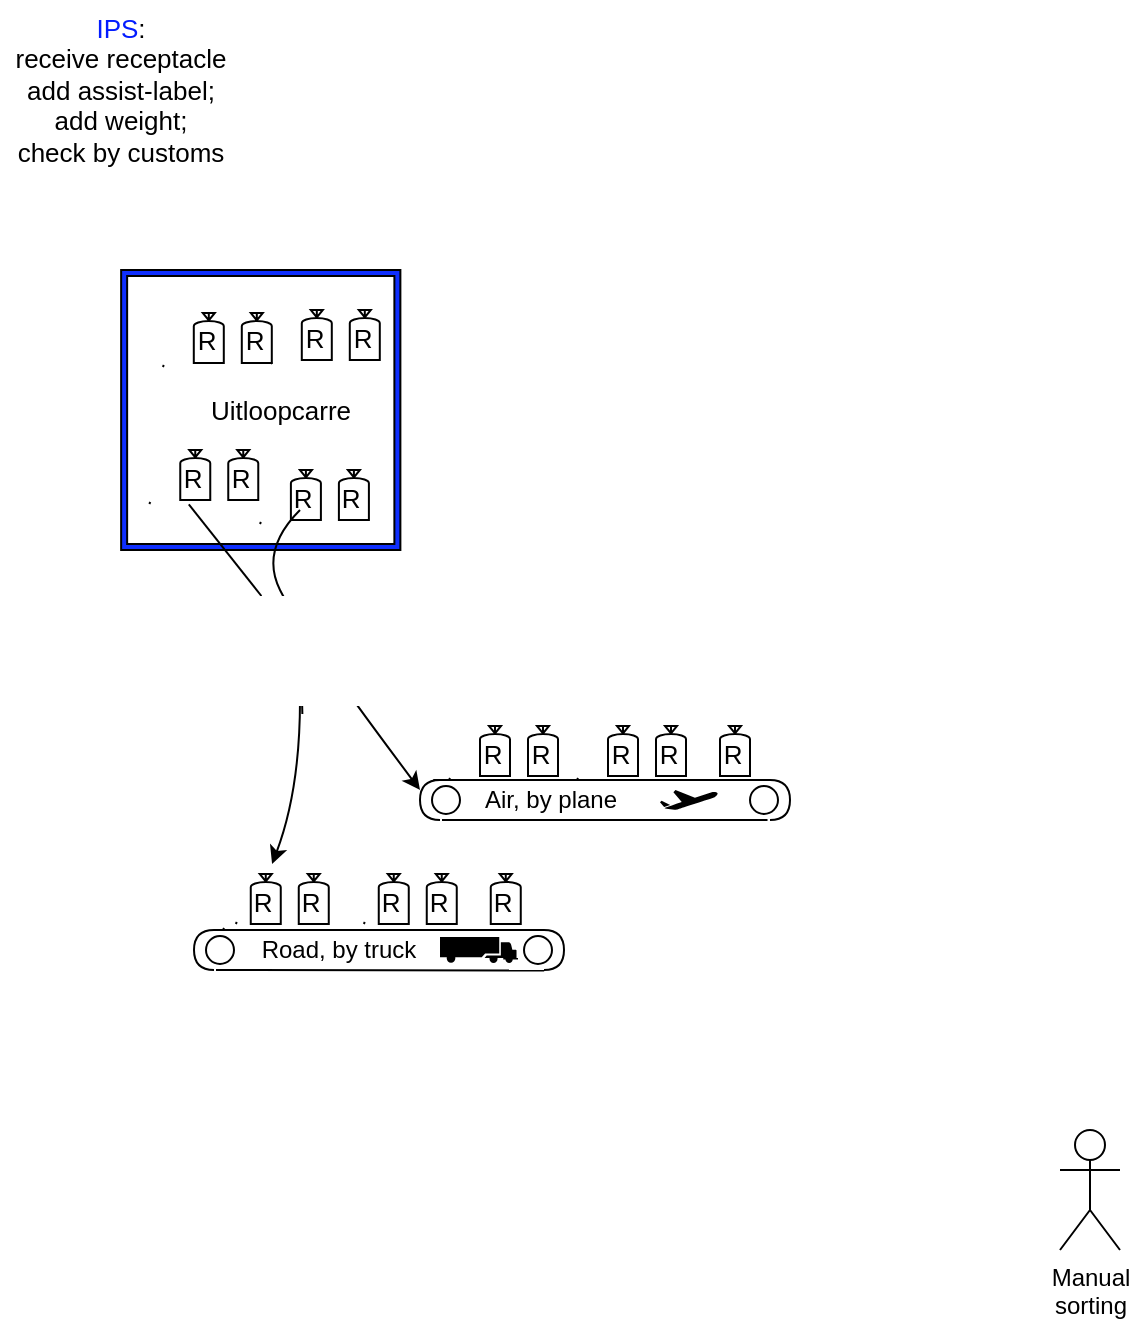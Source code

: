 <mxfile version="16.6.5" type="github">
  <diagram id="N1p5Ko9E5xIgINEbjYPs" name="Page-1">
    <mxGraphModel dx="789" dy="1033" grid="1" gridSize="10" guides="1" tooltips="1" connect="1" arrows="1" fold="1" page="1" pageScale="1" pageWidth="827" pageHeight="1169" math="0" shadow="0">
      <root>
        <mxCell id="0" />
        <mxCell id="1" parent="0" />
        <mxCell id="KkvujRTfWo5065GrqcyY-1" value="&lt;div&gt;Manual&lt;/div&gt;&lt;div&gt;sorting&lt;/div&gt;" style="shape=umlActor;verticalLabelPosition=bottom;verticalAlign=top;html=1;" vertex="1" parent="1">
          <mxGeometry x="560" y="750" width="30" height="60" as="geometry" />
        </mxCell>
        <mxCell id="KkvujRTfWo5065GrqcyY-20" value="" style="group" vertex="1" connectable="0" parent="1">
          <mxGeometry x="240" y="574" width="185" height="21" as="geometry" />
        </mxCell>
        <mxCell id="KkvujRTfWo5065GrqcyY-2" value="" style="shape=providedRequiredInterface;html=1;verticalLabelPosition=bottom;sketch=0;" vertex="1" parent="KkvujRTfWo5065GrqcyY-20">
          <mxGeometry x="165" y="1" width="20" height="20" as="geometry" />
        </mxCell>
        <mxCell id="KkvujRTfWo5065GrqcyY-4" value="" style="endArrow=none;html=1;rounded=0;startArrow=none;exitX=0.669;exitY=1;exitDx=0;exitDy=0;exitPerimeter=0;" edge="1" parent="KkvujRTfWo5065GrqcyY-20" source="KkvujRTfWo5065GrqcyY-3">
          <mxGeometry relative="1" as="geometry">
            <mxPoint x="15" as="sourcePoint" />
            <mxPoint x="175" y="1" as="targetPoint" />
          </mxGeometry>
        </mxCell>
        <mxCell id="KkvujRTfWo5065GrqcyY-3" value="" style="shape=providedRequiredInterface;html=1;verticalLabelPosition=bottom;sketch=0;rotation=-180;" vertex="1" parent="KkvujRTfWo5065GrqcyY-20">
          <mxGeometry y="1" width="20" height="20" as="geometry" />
        </mxCell>
        <mxCell id="KkvujRTfWo5065GrqcyY-5" value="" style="endArrow=none;html=1;rounded=0;" edge="1" parent="KkvujRTfWo5065GrqcyY-20" target="KkvujRTfWo5065GrqcyY-3">
          <mxGeometry relative="1" as="geometry">
            <mxPoint x="15" as="sourcePoint" />
            <mxPoint x="175" as="targetPoint" />
          </mxGeometry>
        </mxCell>
        <mxCell id="KkvujRTfWo5065GrqcyY-6" value="" style="endArrow=none;html=1;rounded=0;startArrow=none;exitX=0.45;exitY=0;exitDx=0;exitDy=0;exitPerimeter=0;entryX=0.438;entryY=1;entryDx=0;entryDy=0;entryPerimeter=0;" edge="1" parent="KkvujRTfWo5065GrqcyY-20" source="KkvujRTfWo5065GrqcyY-3" target="KkvujRTfWo5065GrqcyY-2">
          <mxGeometry relative="1" as="geometry">
            <mxPoint x="25" y="76" as="sourcePoint" />
            <mxPoint x="165" y="21" as="targetPoint" />
          </mxGeometry>
        </mxCell>
        <mxCell id="KkvujRTfWo5065GrqcyY-21" value="Air, by plane" style="text;html=1;align=center;verticalAlign=middle;resizable=0;points=[];autosize=1;strokeColor=none;fillColor=none;" vertex="1" parent="KkvujRTfWo5065GrqcyY-20">
          <mxGeometry x="25" y="1" width="80" height="20" as="geometry" />
        </mxCell>
        <mxCell id="KkvujRTfWo5065GrqcyY-25" value="" style="shape=mxgraph.signs.transportation.airplane_1;html=1;pointerEvents=1;fillColor=#000000;strokeColor=none;verticalLabelPosition=bottom;verticalAlign=top;align=center;" vertex="1" parent="KkvujRTfWo5065GrqcyY-20">
          <mxGeometry x="120" y="6" width="29" height="10" as="geometry" />
        </mxCell>
        <mxCell id="KkvujRTfWo5065GrqcyY-23" value="" style="group" vertex="1" connectable="0" parent="1">
          <mxGeometry x="127" y="649" width="185" height="21" as="geometry" />
        </mxCell>
        <mxCell id="KkvujRTfWo5065GrqcyY-13" value="" style="shape=providedRequiredInterface;html=1;verticalLabelPosition=bottom;sketch=0;" vertex="1" parent="KkvujRTfWo5065GrqcyY-23">
          <mxGeometry x="165" y="1" width="20" height="20" as="geometry" />
        </mxCell>
        <mxCell id="KkvujRTfWo5065GrqcyY-14" value="" style="endArrow=none;html=1;rounded=0;startArrow=none;" edge="1" parent="KkvujRTfWo5065GrqcyY-23">
          <mxGeometry relative="1" as="geometry">
            <mxPoint x="10" y="1" as="sourcePoint" />
            <mxPoint x="175" y="1" as="targetPoint" />
          </mxGeometry>
        </mxCell>
        <mxCell id="KkvujRTfWo5065GrqcyY-15" value="" style="shape=providedRequiredInterface;html=1;verticalLabelPosition=bottom;sketch=0;rotation=-180;" vertex="1" parent="KkvujRTfWo5065GrqcyY-23">
          <mxGeometry y="1" width="20" height="20" as="geometry" />
        </mxCell>
        <mxCell id="KkvujRTfWo5065GrqcyY-16" value="" style="endArrow=none;html=1;rounded=0;" edge="1" parent="KkvujRTfWo5065GrqcyY-23" target="KkvujRTfWo5065GrqcyY-15">
          <mxGeometry relative="1" as="geometry">
            <mxPoint x="15" as="sourcePoint" />
            <mxPoint x="175" as="targetPoint" />
          </mxGeometry>
        </mxCell>
        <mxCell id="KkvujRTfWo5065GrqcyY-17" value="" style="endArrow=none;html=1;rounded=0;startArrow=none;exitX=0.45;exitY=0;exitDx=0;exitDy=0;exitPerimeter=0;entryX=0.505;entryY=1.012;entryDx=0;entryDy=0;entryPerimeter=0;" edge="1" parent="KkvujRTfWo5065GrqcyY-23" source="KkvujRTfWo5065GrqcyY-15" target="KkvujRTfWo5065GrqcyY-13">
          <mxGeometry relative="1" as="geometry">
            <mxPoint x="25" y="76" as="sourcePoint" />
            <mxPoint x="189" y="76" as="targetPoint" />
          </mxGeometry>
        </mxCell>
        <mxCell id="KkvujRTfWo5065GrqcyY-27" value="" style="shape=mxgraph.signs.transportation.truck_4;html=1;pointerEvents=1;fillColor=#000000;strokeColor=none;verticalLabelPosition=bottom;verticalAlign=top;align=center;flipH=1;" vertex="1" parent="KkvujRTfWo5065GrqcyY-23">
          <mxGeometry x="123" y="4.5" width="39" height="13" as="geometry" />
        </mxCell>
        <mxCell id="KkvujRTfWo5065GrqcyY-24" value="Road, by truck" style="text;html=1;align=center;verticalAlign=middle;resizable=0;points=[];autosize=1;strokeColor=none;fillColor=none;" vertex="1" parent="1">
          <mxGeometry x="154" y="650" width="90" height="20" as="geometry" />
        </mxCell>
        <mxCell id="KkvujRTfWo5065GrqcyY-31" value="" style="group" vertex="1" connectable="0" parent="1">
          <mxGeometry x="260" y="538" width="30" height="35" as="geometry" />
        </mxCell>
        <mxCell id="KkvujRTfWo5065GrqcyY-29" value="" style="shape=mxgraph.pid.vessels.bag;html=1;pointerEvents=1;align=center;verticalLabelPosition=bottom;verticalAlign=top;dashed=0;" vertex="1" parent="KkvujRTfWo5065GrqcyY-31">
          <mxGeometry x="10" y="10" width="15" height="25" as="geometry" />
        </mxCell>
        <mxCell id="KkvujRTfWo5065GrqcyY-30" value="R" style="text;html=1;align=center;verticalAlign=middle;resizable=0;points=[];autosize=1;strokeColor=none;fillColor=none;fontSize=13;spacingTop=7;spacingLeft=2;" vertex="1" parent="KkvujRTfWo5065GrqcyY-31">
          <mxGeometry y="5" width="30" height="30" as="geometry" />
        </mxCell>
        <mxCell id="KkvujRTfWo5065GrqcyY-32" value="" style="group" vertex="1" connectable="0" parent="1">
          <mxGeometry x="284" y="538" width="30" height="35" as="geometry" />
        </mxCell>
        <mxCell id="KkvujRTfWo5065GrqcyY-33" value="" style="shape=mxgraph.pid.vessels.bag;html=1;pointerEvents=1;align=center;verticalLabelPosition=bottom;verticalAlign=top;dashed=0;" vertex="1" parent="KkvujRTfWo5065GrqcyY-32">
          <mxGeometry x="10" y="10" width="15" height="25" as="geometry" />
        </mxCell>
        <mxCell id="KkvujRTfWo5065GrqcyY-34" value="R" style="text;html=1;align=center;verticalAlign=middle;resizable=0;points=[];autosize=1;strokeColor=none;fillColor=none;fontSize=13;spacingTop=7;spacingLeft=2;" vertex="1" parent="KkvujRTfWo5065GrqcyY-32">
          <mxGeometry y="5" width="30" height="30" as="geometry" />
        </mxCell>
        <mxCell id="KkvujRTfWo5065GrqcyY-35" value="" style="endArrow=none;html=1;rounded=0;" edge="1" parent="1">
          <mxGeometry relative="1" as="geometry">
            <mxPoint x="319" y="574" as="sourcePoint" />
            <mxPoint x="318.545" y="575" as="targetPoint" />
          </mxGeometry>
        </mxCell>
        <mxCell id="KkvujRTfWo5065GrqcyY-36" value="" style="group" vertex="1" connectable="0" parent="1">
          <mxGeometry x="324" y="538" width="30" height="35" as="geometry" />
        </mxCell>
        <mxCell id="KkvujRTfWo5065GrqcyY-37" value="" style="shape=mxgraph.pid.vessels.bag;html=1;pointerEvents=1;align=center;verticalLabelPosition=bottom;verticalAlign=top;dashed=0;" vertex="1" parent="KkvujRTfWo5065GrqcyY-36">
          <mxGeometry x="10" y="10" width="15" height="25" as="geometry" />
        </mxCell>
        <mxCell id="KkvujRTfWo5065GrqcyY-38" value="R" style="text;html=1;align=center;verticalAlign=middle;resizable=0;points=[];autosize=1;strokeColor=none;fillColor=none;fontSize=13;spacingTop=7;spacingLeft=2;" vertex="1" parent="KkvujRTfWo5065GrqcyY-36">
          <mxGeometry y="5" width="30" height="30" as="geometry" />
        </mxCell>
        <mxCell id="KkvujRTfWo5065GrqcyY-39" value="" style="group" vertex="1" connectable="0" parent="1">
          <mxGeometry x="348" y="538" width="30" height="35" as="geometry" />
        </mxCell>
        <mxCell id="KkvujRTfWo5065GrqcyY-40" value="" style="shape=mxgraph.pid.vessels.bag;html=1;pointerEvents=1;align=center;verticalLabelPosition=bottom;verticalAlign=top;dashed=0;" vertex="1" parent="KkvujRTfWo5065GrqcyY-39">
          <mxGeometry x="10" y="10" width="15" height="25" as="geometry" />
        </mxCell>
        <mxCell id="KkvujRTfWo5065GrqcyY-41" value="R" style="text;html=1;align=center;verticalAlign=middle;resizable=0;points=[];autosize=1;strokeColor=none;fillColor=none;fontSize=13;spacingTop=7;spacingLeft=2;" vertex="1" parent="KkvujRTfWo5065GrqcyY-39">
          <mxGeometry y="5" width="30" height="30" as="geometry" />
        </mxCell>
        <mxCell id="KkvujRTfWo5065GrqcyY-42" value="" style="group" vertex="1" connectable="0" parent="1">
          <mxGeometry x="380" y="538" width="30" height="35" as="geometry" />
        </mxCell>
        <mxCell id="KkvujRTfWo5065GrqcyY-43" value="" style="shape=mxgraph.pid.vessels.bag;html=1;pointerEvents=1;align=center;verticalLabelPosition=bottom;verticalAlign=top;dashed=0;" vertex="1" parent="KkvujRTfWo5065GrqcyY-42">
          <mxGeometry x="10" y="10" width="15" height="25" as="geometry" />
        </mxCell>
        <mxCell id="KkvujRTfWo5065GrqcyY-44" value="R" style="text;html=1;align=center;verticalAlign=middle;resizable=0;points=[];autosize=1;strokeColor=none;fillColor=none;fontSize=13;spacingTop=7;spacingLeft=2;" vertex="1" parent="KkvujRTfWo5065GrqcyY-42">
          <mxGeometry y="5" width="30" height="30" as="geometry" />
        </mxCell>
        <mxCell id="KkvujRTfWo5065GrqcyY-46" value="" style="endArrow=none;html=1;rounded=0;" edge="1" parent="1">
          <mxGeometry relative="1" as="geometry">
            <mxPoint x="148.38" y="646" as="sourcePoint" />
            <mxPoint x="147.925" y="647" as="targetPoint" />
          </mxGeometry>
        </mxCell>
        <mxCell id="KkvujRTfWo5065GrqcyY-47" value="" style="group" vertex="1" connectable="0" parent="1">
          <mxGeometry x="145.38" y="612" width="30" height="35" as="geometry" />
        </mxCell>
        <mxCell id="KkvujRTfWo5065GrqcyY-48" value="" style="shape=mxgraph.pid.vessels.bag;html=1;pointerEvents=1;align=center;verticalLabelPosition=bottom;verticalAlign=top;dashed=0;" vertex="1" parent="KkvujRTfWo5065GrqcyY-47">
          <mxGeometry x="10" y="10" width="15" height="25" as="geometry" />
        </mxCell>
        <mxCell id="KkvujRTfWo5065GrqcyY-49" value="R" style="text;html=1;align=center;verticalAlign=middle;resizable=0;points=[];autosize=1;strokeColor=none;fillColor=none;fontSize=13;spacingTop=7;spacingLeft=2;" vertex="1" parent="KkvujRTfWo5065GrqcyY-47">
          <mxGeometry y="5" width="30" height="30" as="geometry" />
        </mxCell>
        <mxCell id="KkvujRTfWo5065GrqcyY-50" value="" style="group" vertex="1" connectable="0" parent="1">
          <mxGeometry x="169.38" y="612" width="30" height="35" as="geometry" />
        </mxCell>
        <mxCell id="KkvujRTfWo5065GrqcyY-51" value="" style="shape=mxgraph.pid.vessels.bag;html=1;pointerEvents=1;align=center;verticalLabelPosition=bottom;verticalAlign=top;dashed=0;" vertex="1" parent="KkvujRTfWo5065GrqcyY-50">
          <mxGeometry x="10" y="10" width="15" height="25" as="geometry" />
        </mxCell>
        <mxCell id="KkvujRTfWo5065GrqcyY-52" value="R" style="text;html=1;align=center;verticalAlign=middle;resizable=0;points=[];autosize=1;strokeColor=none;fillColor=none;fontSize=13;spacingTop=7;spacingLeft=2;" vertex="1" parent="KkvujRTfWo5065GrqcyY-50">
          <mxGeometry y="5" width="30" height="30" as="geometry" />
        </mxCell>
        <mxCell id="KkvujRTfWo5065GrqcyY-53" value="" style="endArrow=none;html=1;rounded=0;" edge="1" parent="1">
          <mxGeometry relative="1" as="geometry">
            <mxPoint x="212.38" y="646" as="sourcePoint" />
            <mxPoint x="211.925" y="647" as="targetPoint" />
          </mxGeometry>
        </mxCell>
        <mxCell id="KkvujRTfWo5065GrqcyY-54" value="" style="group" vertex="1" connectable="0" parent="1">
          <mxGeometry x="209.38" y="612" width="30" height="35" as="geometry" />
        </mxCell>
        <mxCell id="KkvujRTfWo5065GrqcyY-55" value="" style="shape=mxgraph.pid.vessels.bag;html=1;pointerEvents=1;align=center;verticalLabelPosition=bottom;verticalAlign=top;dashed=0;" vertex="1" parent="KkvujRTfWo5065GrqcyY-54">
          <mxGeometry x="10" y="10" width="15" height="25" as="geometry" />
        </mxCell>
        <mxCell id="KkvujRTfWo5065GrqcyY-56" value="R" style="text;html=1;align=center;verticalAlign=middle;resizable=0;points=[];autosize=1;strokeColor=none;fillColor=none;fontSize=13;spacingTop=7;spacingLeft=2;" vertex="1" parent="KkvujRTfWo5065GrqcyY-54">
          <mxGeometry y="5" width="30" height="30" as="geometry" />
        </mxCell>
        <mxCell id="KkvujRTfWo5065GrqcyY-57" value="" style="group" vertex="1" connectable="0" parent="1">
          <mxGeometry x="233.38" y="612" width="30" height="35" as="geometry" />
        </mxCell>
        <mxCell id="KkvujRTfWo5065GrqcyY-58" value="" style="shape=mxgraph.pid.vessels.bag;html=1;pointerEvents=1;align=center;verticalLabelPosition=bottom;verticalAlign=top;dashed=0;" vertex="1" parent="KkvujRTfWo5065GrqcyY-57">
          <mxGeometry x="10" y="10" width="15" height="25" as="geometry" />
        </mxCell>
        <mxCell id="KkvujRTfWo5065GrqcyY-59" value="R" style="text;html=1;align=center;verticalAlign=middle;resizable=0;points=[];autosize=1;strokeColor=none;fillColor=none;fontSize=13;spacingTop=7;spacingLeft=2;" vertex="1" parent="KkvujRTfWo5065GrqcyY-57">
          <mxGeometry y="5" width="30" height="30" as="geometry" />
        </mxCell>
        <mxCell id="KkvujRTfWo5065GrqcyY-60" value="" style="group" vertex="1" connectable="0" parent="1">
          <mxGeometry x="265.38" y="612" width="30" height="35" as="geometry" />
        </mxCell>
        <mxCell id="KkvujRTfWo5065GrqcyY-61" value="" style="shape=mxgraph.pid.vessels.bag;html=1;pointerEvents=1;align=center;verticalLabelPosition=bottom;verticalAlign=top;dashed=0;" vertex="1" parent="KkvujRTfWo5065GrqcyY-60">
          <mxGeometry x="10" y="10" width="15" height="25" as="geometry" />
        </mxCell>
        <mxCell id="KkvujRTfWo5065GrqcyY-62" value="R" style="text;html=1;align=center;verticalAlign=middle;resizable=0;points=[];autosize=1;strokeColor=none;fillColor=none;fontSize=13;spacingTop=7;spacingLeft=2;" vertex="1" parent="KkvujRTfWo5065GrqcyY-60">
          <mxGeometry y="5" width="30" height="30" as="geometry" />
        </mxCell>
        <mxCell id="KkvujRTfWo5065GrqcyY-63" value="" style="verticalLabelPosition=bottom;html=1;verticalAlign=top;align=center;shape=mxgraph.floorplan.room;fillColor=#0F2FFF;fontSize=13;strokeWidth=1;wallThickness=3;" vertex="1" parent="1">
          <mxGeometry x="90.57" y="320" width="139.62" height="140" as="geometry" />
        </mxCell>
        <mxCell id="KkvujRTfWo5065GrqcyY-64" value="Uitloopcarre" style="text;html=1;align=center;verticalAlign=middle;resizable=0;points=[];autosize=1;strokeColor=none;fillColor=none;fontSize=13;fontColor=#000000;" vertex="1" parent="1">
          <mxGeometry x="130" y="380" width="80" height="20" as="geometry" />
        </mxCell>
        <mxCell id="KkvujRTfWo5065GrqcyY-65" value="" style="endArrow=none;html=1;rounded=0;" edge="1" parent="1">
          <mxGeometry relative="1" as="geometry">
            <mxPoint x="160.45" y="446" as="sourcePoint" />
            <mxPoint x="159.995" y="447" as="targetPoint" />
          </mxGeometry>
        </mxCell>
        <mxCell id="KkvujRTfWo5065GrqcyY-66" value="" style="group" vertex="1" connectable="0" parent="1">
          <mxGeometry x="165.45" y="410" width="30" height="35" as="geometry" />
        </mxCell>
        <mxCell id="KkvujRTfWo5065GrqcyY-67" value="" style="shape=mxgraph.pid.vessels.bag;html=1;pointerEvents=1;align=center;verticalLabelPosition=bottom;verticalAlign=top;dashed=0;" vertex="1" parent="KkvujRTfWo5065GrqcyY-66">
          <mxGeometry x="10" y="10" width="15" height="25" as="geometry" />
        </mxCell>
        <mxCell id="KkvujRTfWo5065GrqcyY-68" value="R" style="text;html=1;align=center;verticalAlign=middle;resizable=0;points=[];autosize=1;strokeColor=none;fillColor=none;fontSize=13;spacingTop=7;spacingLeft=2;" vertex="1" parent="KkvujRTfWo5065GrqcyY-66">
          <mxGeometry y="5" width="30" height="30" as="geometry" />
        </mxCell>
        <mxCell id="KkvujRTfWo5065GrqcyY-69" value="" style="group" vertex="1" connectable="0" parent="1">
          <mxGeometry x="189.45" y="410" width="30" height="35" as="geometry" />
        </mxCell>
        <mxCell id="KkvujRTfWo5065GrqcyY-70" value="" style="shape=mxgraph.pid.vessels.bag;html=1;pointerEvents=1;align=center;verticalLabelPosition=bottom;verticalAlign=top;dashed=0;" vertex="1" parent="KkvujRTfWo5065GrqcyY-69">
          <mxGeometry x="10" y="10" width="15" height="25" as="geometry" />
        </mxCell>
        <mxCell id="KkvujRTfWo5065GrqcyY-71" value="R" style="text;html=1;align=center;verticalAlign=middle;resizable=0;points=[];autosize=1;strokeColor=none;fillColor=none;fontSize=13;spacingTop=7;spacingLeft=2;" vertex="1" parent="KkvujRTfWo5065GrqcyY-69">
          <mxGeometry y="5" width="30" height="30" as="geometry" />
        </mxCell>
        <mxCell id="KkvujRTfWo5065GrqcyY-72" value="" style="endArrow=none;html=1;rounded=0;" edge="1" parent="1">
          <mxGeometry relative="1" as="geometry">
            <mxPoint x="165.9" y="366" as="sourcePoint" />
            <mxPoint x="165.445" y="367" as="targetPoint" />
          </mxGeometry>
        </mxCell>
        <mxCell id="KkvujRTfWo5065GrqcyY-73" value="" style="group" vertex="1" connectable="0" parent="1">
          <mxGeometry x="170.9" y="330" width="30" height="35" as="geometry" />
        </mxCell>
        <mxCell id="KkvujRTfWo5065GrqcyY-74" value="" style="shape=mxgraph.pid.vessels.bag;html=1;pointerEvents=1;align=center;verticalLabelPosition=bottom;verticalAlign=top;dashed=0;" vertex="1" parent="KkvujRTfWo5065GrqcyY-73">
          <mxGeometry x="10" y="10" width="15" height="25" as="geometry" />
        </mxCell>
        <mxCell id="KkvujRTfWo5065GrqcyY-75" value="R" style="text;html=1;align=center;verticalAlign=middle;resizable=0;points=[];autosize=1;strokeColor=none;fillColor=none;fontSize=13;spacingTop=7;spacingLeft=2;" vertex="1" parent="KkvujRTfWo5065GrqcyY-73">
          <mxGeometry y="5" width="30" height="30" as="geometry" />
        </mxCell>
        <mxCell id="KkvujRTfWo5065GrqcyY-76" value="" style="group" vertex="1" connectable="0" parent="1">
          <mxGeometry x="194.9" y="330" width="30" height="35" as="geometry" />
        </mxCell>
        <mxCell id="KkvujRTfWo5065GrqcyY-77" value="" style="shape=mxgraph.pid.vessels.bag;html=1;pointerEvents=1;align=center;verticalLabelPosition=bottom;verticalAlign=top;dashed=0;" vertex="1" parent="KkvujRTfWo5065GrqcyY-76">
          <mxGeometry x="10" y="10" width="15" height="25" as="geometry" />
        </mxCell>
        <mxCell id="KkvujRTfWo5065GrqcyY-78" value="R" style="text;html=1;align=center;verticalAlign=middle;resizable=0;points=[];autosize=1;strokeColor=none;fillColor=none;fontSize=13;spacingTop=7;spacingLeft=2;" vertex="1" parent="KkvujRTfWo5065GrqcyY-76">
          <mxGeometry y="5" width="30" height="30" as="geometry" />
        </mxCell>
        <mxCell id="KkvujRTfWo5065GrqcyY-79" value="" style="endArrow=none;html=1;rounded=0;" edge="1" parent="1">
          <mxGeometry relative="1" as="geometry">
            <mxPoint x="111.9" y="367.5" as="sourcePoint" />
            <mxPoint x="111.445" y="368.5" as="targetPoint" />
          </mxGeometry>
        </mxCell>
        <mxCell id="KkvujRTfWo5065GrqcyY-80" value="" style="group" vertex="1" connectable="0" parent="1">
          <mxGeometry x="116.9" y="331.5" width="30" height="35" as="geometry" />
        </mxCell>
        <mxCell id="KkvujRTfWo5065GrqcyY-81" value="" style="shape=mxgraph.pid.vessels.bag;html=1;pointerEvents=1;align=center;verticalLabelPosition=bottom;verticalAlign=top;dashed=0;" vertex="1" parent="KkvujRTfWo5065GrqcyY-80">
          <mxGeometry x="10" y="10" width="15" height="25" as="geometry" />
        </mxCell>
        <mxCell id="KkvujRTfWo5065GrqcyY-82" value="R" style="text;html=1;align=center;verticalAlign=middle;resizable=0;points=[];autosize=1;strokeColor=none;fillColor=none;fontSize=13;spacingTop=7;spacingLeft=2;" vertex="1" parent="KkvujRTfWo5065GrqcyY-80">
          <mxGeometry y="5" width="30" height="30" as="geometry" />
        </mxCell>
        <mxCell id="KkvujRTfWo5065GrqcyY-83" value="" style="group" vertex="1" connectable="0" parent="1">
          <mxGeometry x="140.9" y="331.5" width="30" height="35" as="geometry" />
        </mxCell>
        <mxCell id="KkvujRTfWo5065GrqcyY-84" value="" style="shape=mxgraph.pid.vessels.bag;html=1;pointerEvents=1;align=center;verticalLabelPosition=bottom;verticalAlign=top;dashed=0;" vertex="1" parent="KkvujRTfWo5065GrqcyY-83">
          <mxGeometry x="10" y="10" width="15" height="25" as="geometry" />
        </mxCell>
        <mxCell id="KkvujRTfWo5065GrqcyY-85" value="R" style="text;html=1;align=center;verticalAlign=middle;resizable=0;points=[];autosize=1;strokeColor=none;fillColor=none;fontSize=13;spacingTop=7;spacingLeft=2;" vertex="1" parent="KkvujRTfWo5065GrqcyY-83">
          <mxGeometry y="5" width="30" height="30" as="geometry" />
        </mxCell>
        <mxCell id="KkvujRTfWo5065GrqcyY-86" value="" style="endArrow=none;html=1;rounded=0;" edge="1" parent="1">
          <mxGeometry relative="1" as="geometry">
            <mxPoint x="105.13" y="436" as="sourcePoint" />
            <mxPoint x="104.675" y="437" as="targetPoint" />
          </mxGeometry>
        </mxCell>
        <mxCell id="KkvujRTfWo5065GrqcyY-87" value="" style="group" vertex="1" connectable="0" parent="1">
          <mxGeometry x="110.13" y="400" width="30" height="35" as="geometry" />
        </mxCell>
        <mxCell id="KkvujRTfWo5065GrqcyY-88" value="" style="shape=mxgraph.pid.vessels.bag;html=1;pointerEvents=1;align=center;verticalLabelPosition=bottom;verticalAlign=top;dashed=0;" vertex="1" parent="KkvujRTfWo5065GrqcyY-87">
          <mxGeometry x="10" y="10" width="15" height="25" as="geometry" />
        </mxCell>
        <mxCell id="KkvujRTfWo5065GrqcyY-89" value="R" style="text;html=1;align=center;verticalAlign=middle;resizable=0;points=[];autosize=1;strokeColor=none;fillColor=none;fontSize=13;spacingTop=7;spacingLeft=2;" vertex="1" parent="KkvujRTfWo5065GrqcyY-87">
          <mxGeometry y="5" width="30" height="30" as="geometry" />
        </mxCell>
        <mxCell id="KkvujRTfWo5065GrqcyY-90" value="" style="group" vertex="1" connectable="0" parent="1">
          <mxGeometry x="134.13" y="400" width="30" height="35" as="geometry" />
        </mxCell>
        <mxCell id="KkvujRTfWo5065GrqcyY-91" value="" style="shape=mxgraph.pid.vessels.bag;html=1;pointerEvents=1;align=center;verticalLabelPosition=bottom;verticalAlign=top;dashed=0;" vertex="1" parent="KkvujRTfWo5065GrqcyY-90">
          <mxGeometry x="10" y="10" width="15" height="25" as="geometry" />
        </mxCell>
        <mxCell id="KkvujRTfWo5065GrqcyY-92" value="R" style="text;html=1;align=center;verticalAlign=middle;resizable=0;points=[];autosize=1;strokeColor=none;fillColor=none;fontSize=13;spacingTop=7;spacingLeft=2;" vertex="1" parent="KkvujRTfWo5065GrqcyY-90">
          <mxGeometry y="5" width="30" height="30" as="geometry" />
        </mxCell>
        <mxCell id="KkvujRTfWo5065GrqcyY-99" value="" style="curved=1;endArrow=classic;html=1;rounded=0;fontSize=13;fontColor=#0829FF;entryX=1;entryY=0.75;entryDx=0;entryDy=0;entryPerimeter=0;exitX=0.485;exitY=0.833;exitDx=0;exitDy=0;exitPerimeter=0;" edge="1" parent="1" source="KkvujRTfWo5065GrqcyY-68" target="KkvujRTfWo5065GrqcyY-3">
          <mxGeometry width="50" height="50" relative="1" as="geometry">
            <mxPoint x="150" y="530" as="sourcePoint" />
            <mxPoint x="200" y="480" as="targetPoint" />
            <Array as="points">
              <mxPoint x="160" y="460" />
              <mxPoint x="180" y="500" />
            </Array>
          </mxGeometry>
        </mxCell>
        <mxCell id="KkvujRTfWo5065GrqcyY-100" value="" style="curved=1;endArrow=classic;html=1;rounded=0;fontSize=13;fontColor=#0829FF;exitX=0.476;exitY=1.073;exitDx=0;exitDy=0;exitPerimeter=0;startArrow=none;" edge="1" parent="1" source="KkvujRTfWo5065GrqcyY-106" target="KkvujRTfWo5065GrqcyY-49">
          <mxGeometry width="50" height="50" relative="1" as="geometry">
            <mxPoint x="290" y="670" as="sourcePoint" />
            <mxPoint x="340" y="620" as="targetPoint" />
            <Array as="points">
              <mxPoint x="180" y="490" />
              <mxPoint x="180" y="580" />
            </Array>
          </mxGeometry>
        </mxCell>
        <mxCell id="KkvujRTfWo5065GrqcyY-102" value="IPS&lt;font color=&quot;#000000&quot;&gt;:&lt;br&gt;&lt;/font&gt;&lt;div&gt;&lt;font color=&quot;#000000&quot;&gt;receive receptacle&lt;br&gt;add assist-label;&lt;br&gt;add weight;&lt;br&gt;check by customs&lt;/font&gt;&lt;/div&gt;" style="text;html=1;align=center;verticalAlign=middle;resizable=0;points=[];autosize=1;strokeColor=none;fillColor=none;fontSize=13;fontColor=#031CFF;" vertex="1" parent="1">
          <mxGeometry x="30" y="185" width="120" height="90" as="geometry" />
        </mxCell>
        <mxCell id="KkvujRTfWo5065GrqcyY-109" value="" style="curved=1;endArrow=none;html=1;rounded=0;fontSize=13;fontColor=#0829FF;exitX=0.476;exitY=1.073;exitDx=0;exitDy=0;exitPerimeter=0;" edge="1" parent="1" source="KkvujRTfWo5065GrqcyY-89" target="KkvujRTfWo5065GrqcyY-106">
          <mxGeometry width="50" height="50" relative="1" as="geometry">
            <mxPoint x="124.41" y="437.19" as="sourcePoint" />
            <mxPoint x="166.04" y="617" as="targetPoint" />
            <Array as="points" />
          </mxGeometry>
        </mxCell>
        <mxCell id="KkvujRTfWo5065GrqcyY-106" value="" style="shape=image;html=1;verticalAlign=top;verticalLabelPosition=bottom;labelBackgroundColor=#ffffff;imageAspect=0;aspect=fixed;image=https://cdn0.iconfinder.com/data/icons/google-material-design-3-0/48/ic_face_48px-128.png;sketch=0;fontFamily=Helvetica;fontSize=13;fontColor=#000000;strokeColor=default;strokeWidth=9;fillColor=#FFFFFF;imageBackground=default;" vertex="1" parent="1">
          <mxGeometry x="155" y="483" width="55" height="55" as="geometry" />
        </mxCell>
        <mxCell id="KkvujRTfWo5065GrqcyY-111" value="" style="shape=image;html=1;verticalAlign=top;verticalLabelPosition=bottom;labelBackgroundColor=#ffffff;imageAspect=0;aspect=fixed;image=https://cdn0.iconfinder.com/data/icons/google-material-design-3-0/48/ic_face_48px-128.png;sketch=0;fontFamily=Helvetica;fontSize=13;fontColor=#000000;strokeColor=default;strokeWidth=9;fillColor=#FFFFFF;imageBackground=default;" vertex="1" parent="1">
          <mxGeometry x="390" y="435" width="55" height="55" as="geometry" />
        </mxCell>
      </root>
    </mxGraphModel>
  </diagram>
</mxfile>
